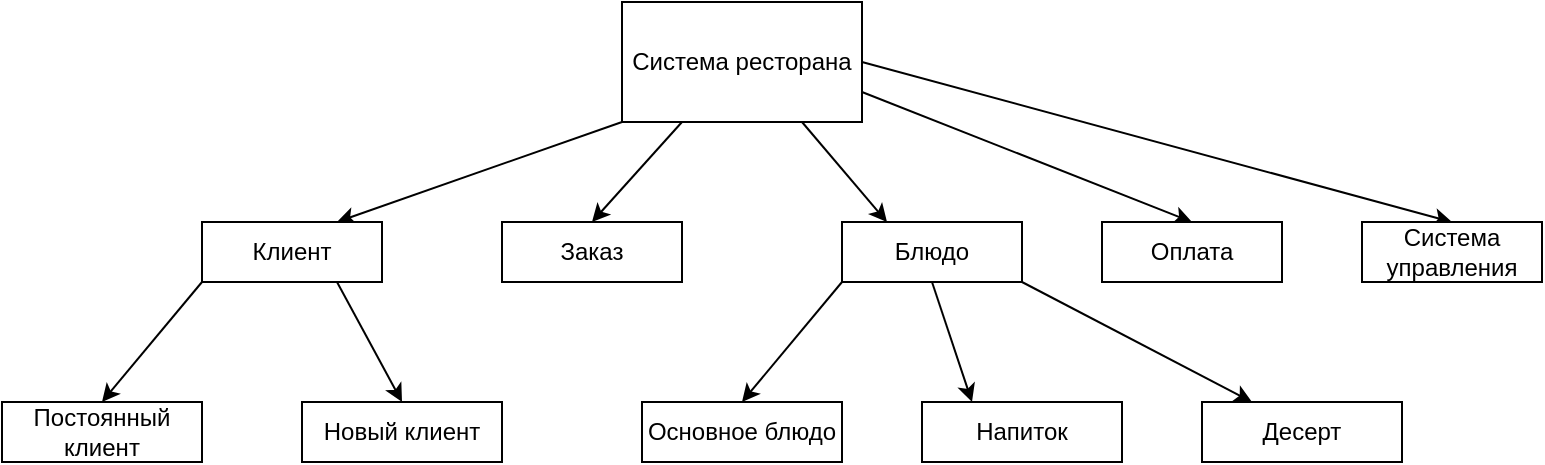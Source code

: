 <mxfile version="26.1.3">
  <diagram name="Страница — 1" id="9U1M8PizEk-UmJtCfZqd">
    <mxGraphModel dx="1242" dy="700" grid="1" gridSize="10" guides="1" tooltips="1" connect="1" arrows="1" fold="1" page="1" pageScale="1" pageWidth="2339" pageHeight="3300" math="0" shadow="0">
      <root>
        <mxCell id="0" />
        <mxCell id="1" parent="0" />
        <mxCell id="xFUZLdhs_T35akEsMAt7-17" style="rounded=0;orthogonalLoop=1;jettySize=auto;html=1;exitX=0;exitY=1;exitDx=0;exitDy=0;entryX=0.75;entryY=0;entryDx=0;entryDy=0;" edge="1" parent="1" source="xFUZLdhs_T35akEsMAt7-1" target="xFUZLdhs_T35akEsMAt7-2">
          <mxGeometry relative="1" as="geometry" />
        </mxCell>
        <mxCell id="xFUZLdhs_T35akEsMAt7-18" style="rounded=0;orthogonalLoop=1;jettySize=auto;html=1;exitX=0.25;exitY=1;exitDx=0;exitDy=0;entryX=0.5;entryY=0;entryDx=0;entryDy=0;" edge="1" parent="1" source="xFUZLdhs_T35akEsMAt7-1" target="xFUZLdhs_T35akEsMAt7-5">
          <mxGeometry relative="1" as="geometry" />
        </mxCell>
        <mxCell id="xFUZLdhs_T35akEsMAt7-21" style="rounded=0;orthogonalLoop=1;jettySize=auto;html=1;exitX=0.75;exitY=1;exitDx=0;exitDy=0;entryX=0.25;entryY=0;entryDx=0;entryDy=0;" edge="1" parent="1" source="xFUZLdhs_T35akEsMAt7-1" target="xFUZLdhs_T35akEsMAt7-6">
          <mxGeometry relative="1" as="geometry" />
        </mxCell>
        <mxCell id="xFUZLdhs_T35akEsMAt7-22" style="rounded=0;orthogonalLoop=1;jettySize=auto;html=1;exitX=1;exitY=0.75;exitDx=0;exitDy=0;entryX=0.5;entryY=0;entryDx=0;entryDy=0;" edge="1" parent="1" source="xFUZLdhs_T35akEsMAt7-1" target="xFUZLdhs_T35akEsMAt7-7">
          <mxGeometry relative="1" as="geometry" />
        </mxCell>
        <mxCell id="xFUZLdhs_T35akEsMAt7-23" style="rounded=0;orthogonalLoop=1;jettySize=auto;html=1;exitX=1;exitY=0.5;exitDx=0;exitDy=0;entryX=0.5;entryY=0;entryDx=0;entryDy=0;" edge="1" parent="1" source="xFUZLdhs_T35akEsMAt7-1" target="xFUZLdhs_T35akEsMAt7-8">
          <mxGeometry relative="1" as="geometry" />
        </mxCell>
        <mxCell id="xFUZLdhs_T35akEsMAt7-1" value="Система ресторана" style="rounded=0;whiteSpace=wrap;html=1;" vertex="1" parent="1">
          <mxGeometry x="510" y="70" width="120" height="60" as="geometry" />
        </mxCell>
        <mxCell id="xFUZLdhs_T35akEsMAt7-26" style="rounded=0;orthogonalLoop=1;jettySize=auto;html=1;exitX=0;exitY=1;exitDx=0;exitDy=0;entryX=0.5;entryY=0;entryDx=0;entryDy=0;" edge="1" parent="1" source="xFUZLdhs_T35akEsMAt7-2" target="xFUZLdhs_T35akEsMAt7-9">
          <mxGeometry relative="1" as="geometry" />
        </mxCell>
        <mxCell id="xFUZLdhs_T35akEsMAt7-27" style="rounded=0;orthogonalLoop=1;jettySize=auto;html=1;exitX=0.75;exitY=1;exitDx=0;exitDy=0;entryX=0.5;entryY=0;entryDx=0;entryDy=0;" edge="1" parent="1" source="xFUZLdhs_T35akEsMAt7-2" target="xFUZLdhs_T35akEsMAt7-10">
          <mxGeometry relative="1" as="geometry" />
        </mxCell>
        <mxCell id="xFUZLdhs_T35akEsMAt7-2" value="Клиент" style="rounded=0;whiteSpace=wrap;html=1;" vertex="1" parent="1">
          <mxGeometry x="300" y="180" width="90" height="30" as="geometry" />
        </mxCell>
        <mxCell id="xFUZLdhs_T35akEsMAt7-5" value="Заказ" style="rounded=0;whiteSpace=wrap;html=1;" vertex="1" parent="1">
          <mxGeometry x="450" y="180" width="90" height="30" as="geometry" />
        </mxCell>
        <mxCell id="xFUZLdhs_T35akEsMAt7-28" style="rounded=0;orthogonalLoop=1;jettySize=auto;html=1;exitX=0;exitY=1;exitDx=0;exitDy=0;entryX=0.5;entryY=0;entryDx=0;entryDy=0;" edge="1" parent="1" source="xFUZLdhs_T35akEsMAt7-6" target="xFUZLdhs_T35akEsMAt7-12">
          <mxGeometry relative="1" as="geometry" />
        </mxCell>
        <mxCell id="xFUZLdhs_T35akEsMAt7-29" style="rounded=0;orthogonalLoop=1;jettySize=auto;html=1;exitX=0.5;exitY=1;exitDx=0;exitDy=0;entryX=0.25;entryY=0;entryDx=0;entryDy=0;" edge="1" parent="1" source="xFUZLdhs_T35akEsMAt7-6" target="xFUZLdhs_T35akEsMAt7-13">
          <mxGeometry relative="1" as="geometry" />
        </mxCell>
        <mxCell id="xFUZLdhs_T35akEsMAt7-30" style="rounded=0;orthogonalLoop=1;jettySize=auto;html=1;exitX=1;exitY=1;exitDx=0;exitDy=0;entryX=0.25;entryY=0;entryDx=0;entryDy=0;" edge="1" parent="1" source="xFUZLdhs_T35akEsMAt7-6" target="xFUZLdhs_T35akEsMAt7-14">
          <mxGeometry relative="1" as="geometry" />
        </mxCell>
        <mxCell id="xFUZLdhs_T35akEsMAt7-6" value="Блюдо" style="rounded=0;whiteSpace=wrap;html=1;" vertex="1" parent="1">
          <mxGeometry x="620" y="180" width="90" height="30" as="geometry" />
        </mxCell>
        <mxCell id="xFUZLdhs_T35akEsMAt7-7" value="Оплата" style="rounded=0;whiteSpace=wrap;html=1;" vertex="1" parent="1">
          <mxGeometry x="750" y="180" width="90" height="30" as="geometry" />
        </mxCell>
        <mxCell id="xFUZLdhs_T35akEsMAt7-8" value="Система управления" style="rounded=0;whiteSpace=wrap;html=1;" vertex="1" parent="1">
          <mxGeometry x="880" y="180" width="90" height="30" as="geometry" />
        </mxCell>
        <mxCell id="xFUZLdhs_T35akEsMAt7-9" value="Постоянный клиент" style="rounded=0;whiteSpace=wrap;html=1;" vertex="1" parent="1">
          <mxGeometry x="200" y="270" width="100" height="30" as="geometry" />
        </mxCell>
        <mxCell id="xFUZLdhs_T35akEsMAt7-10" value="Новый клиент" style="rounded=0;whiteSpace=wrap;html=1;" vertex="1" parent="1">
          <mxGeometry x="350" y="270" width="100" height="30" as="geometry" />
        </mxCell>
        <mxCell id="xFUZLdhs_T35akEsMAt7-12" value="Основное блюдо" style="rounded=0;whiteSpace=wrap;html=1;" vertex="1" parent="1">
          <mxGeometry x="520" y="270" width="100" height="30" as="geometry" />
        </mxCell>
        <mxCell id="xFUZLdhs_T35akEsMAt7-13" value="Напиток" style="rounded=0;whiteSpace=wrap;html=1;" vertex="1" parent="1">
          <mxGeometry x="660" y="270" width="100" height="30" as="geometry" />
        </mxCell>
        <mxCell id="xFUZLdhs_T35akEsMAt7-14" value="Десерт" style="rounded=0;whiteSpace=wrap;html=1;" vertex="1" parent="1">
          <mxGeometry x="800" y="270" width="100" height="30" as="geometry" />
        </mxCell>
      </root>
    </mxGraphModel>
  </diagram>
</mxfile>
